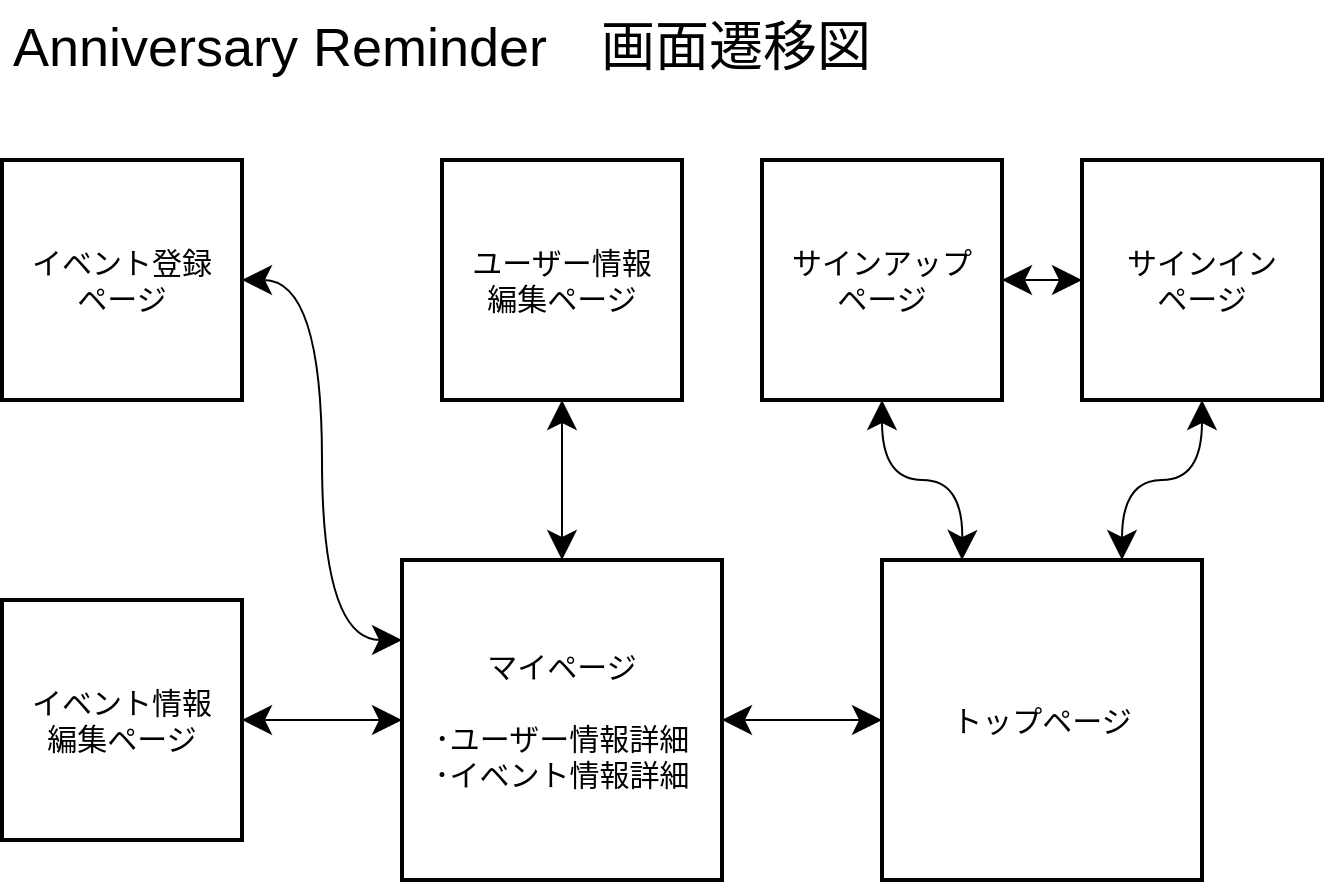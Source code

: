 <mxfile>
    <diagram id="xoH9y5_mHgNs-e37A60J" name="ページ1">
        <mxGraphModel dx="834" dy="627" grid="1" gridSize="10" guides="1" tooltips="1" connect="1" arrows="1" fold="1" page="1" pageScale="1" pageWidth="827" pageHeight="1169" math="0" shadow="0">
            <root>
                <mxCell id="0"/>
                <mxCell id="1" parent="0"/>
                <mxCell id="5" value="トップページ" style="whiteSpace=wrap;html=1;align=center;strokeWidth=2;fontSize=15;" vertex="1" parent="1">
                    <mxGeometry x="480" y="320" width="160" height="160" as="geometry"/>
                </mxCell>
                <mxCell id="24" style="edgeStyle=orthogonalEdgeStyle;rounded=0;jumpSize=6;orthogonalLoop=1;jettySize=auto;html=1;exitX=0.5;exitY=1;exitDx=0;exitDy=0;endSize=12;startArrow=classic;startFill=1;startSize=12;fontSize=15;curved=1;" edge="1" parent="1" source="7">
                    <mxGeometry relative="1" as="geometry">
                        <mxPoint x="520" y="320" as="targetPoint"/>
                    </mxGeometry>
                </mxCell>
                <mxCell id="26" style="edgeStyle=orthogonalEdgeStyle;rounded=0;jumpSize=6;orthogonalLoop=1;jettySize=auto;html=1;exitX=1;exitY=0.5;exitDx=0;exitDy=0;entryX=0;entryY=0.5;entryDx=0;entryDy=0;endSize=12;startArrow=classic;startFill=1;startSize=12;fontSize=15;" edge="1" parent="1" source="7" target="9">
                    <mxGeometry relative="1" as="geometry"/>
                </mxCell>
                <mxCell id="7" value="サインアップ&lt;br style=&quot;font-size: 15px;&quot;&gt;ページ" style="whiteSpace=wrap;html=1;align=center;strokeWidth=2;fontSize=15;" vertex="1" parent="1">
                    <mxGeometry x="420" y="120" width="120" height="120" as="geometry"/>
                </mxCell>
                <mxCell id="25" style="edgeStyle=orthogonalEdgeStyle;rounded=0;jumpSize=6;orthogonalLoop=1;jettySize=auto;html=1;exitX=0.5;exitY=1;exitDx=0;exitDy=0;entryX=0.75;entryY=0;entryDx=0;entryDy=0;endSize=12;startArrow=classic;startFill=1;startSize=12;fontSize=15;curved=1;" edge="1" parent="1" source="9" target="5">
                    <mxGeometry relative="1" as="geometry"/>
                </mxCell>
                <mxCell id="9" value="サインイン&lt;br style=&quot;font-size: 15px;&quot;&gt;ページ" style="whiteSpace=wrap;html=1;align=center;strokeWidth=2;fontSize=15;" vertex="1" parent="1">
                    <mxGeometry x="580" y="120" width="120" height="120" as="geometry"/>
                </mxCell>
                <mxCell id="32" style="edgeStyle=orthogonalEdgeStyle;rounded=0;jumpSize=6;orthogonalLoop=1;jettySize=auto;html=1;exitX=1;exitY=0.5;exitDx=0;exitDy=0;entryX=0;entryY=0.25;entryDx=0;entryDy=0;fontSize=15;startArrow=classic;startFill=1;startSize=12;endSize=12;curved=1;" edge="1" parent="1" source="11" target="20">
                    <mxGeometry relative="1" as="geometry"/>
                </mxCell>
                <mxCell id="11" value="イベント登録&lt;br style=&quot;font-size: 15px;&quot;&gt;ページ" style="whiteSpace=wrap;html=1;align=center;strokeWidth=2;fontSize=15;" vertex="1" parent="1">
                    <mxGeometry x="40" y="120" width="120" height="120" as="geometry"/>
                </mxCell>
                <mxCell id="33" style="edgeStyle=orthogonalEdgeStyle;rounded=0;jumpSize=6;orthogonalLoop=1;jettySize=auto;html=1;exitX=1;exitY=0.5;exitDx=0;exitDy=0;entryX=0;entryY=0.5;entryDx=0;entryDy=0;fontSize=15;startArrow=classic;startFill=1;startSize=12;endSize=12;" edge="1" parent="1" source="13" target="20">
                    <mxGeometry relative="1" as="geometry">
                        <Array as="points"/>
                    </mxGeometry>
                </mxCell>
                <mxCell id="13" value="イベント情報&lt;br style=&quot;font-size: 15px;&quot;&gt;編集ページ" style="whiteSpace=wrap;html=1;align=center;strokeWidth=2;fontSize=15;" vertex="1" parent="1">
                    <mxGeometry x="40" y="340" width="120" height="120" as="geometry"/>
                </mxCell>
                <mxCell id="28" style="edgeStyle=orthogonalEdgeStyle;rounded=0;jumpSize=6;orthogonalLoop=1;jettySize=auto;html=1;exitX=0.5;exitY=1;exitDx=0;exitDy=0;entryX=0.5;entryY=0;entryDx=0;entryDy=0;startArrow=classic;startFill=1;startSize=12;endSize=12;fontSize=15;" edge="1" parent="1" source="15" target="20">
                    <mxGeometry relative="1" as="geometry"/>
                </mxCell>
                <mxCell id="15" value="ユーザー情報&lt;br style=&quot;font-size: 15px;&quot;&gt;編集ページ" style="whiteSpace=wrap;html=1;align=center;strokeWidth=2;fontSize=15;" vertex="1" parent="1">
                    <mxGeometry x="260" y="120" width="120" height="120" as="geometry"/>
                </mxCell>
                <mxCell id="27" style="edgeStyle=orthogonalEdgeStyle;rounded=0;jumpSize=6;orthogonalLoop=1;jettySize=auto;html=1;exitX=1;exitY=0.5;exitDx=0;exitDy=0;entryX=0;entryY=0.5;entryDx=0;entryDy=0;startArrow=classic;startFill=1;startSize=12;endSize=12;fontSize=15;" edge="1" parent="1" source="20" target="5">
                    <mxGeometry relative="1" as="geometry"/>
                </mxCell>
                <mxCell id="20" value="マイページ&lt;br style=&quot;font-size: 15px;&quot;&gt;&lt;br style=&quot;font-size: 15px;&quot;&gt;･ユーザー情報詳細&lt;br style=&quot;font-size: 15px;&quot;&gt;･イベント情報詳細" style="whiteSpace=wrap;html=1;align=center;strokeWidth=2;fontSize=15;" vertex="1" parent="1">
                    <mxGeometry x="240" y="320" width="160" height="160" as="geometry"/>
                </mxCell>
                <mxCell id="21" value="Anniversary Reminder　画面遷移図" style="text;strokeColor=none;fillColor=none;spacingLeft=4;spacingRight=4;overflow=hidden;rotatable=0;points=[[0,0.5],[1,0.5]];portConstraint=eastwest;fontSize=27;align=center;strokeWidth=2;" vertex="1" parent="1">
                    <mxGeometry x="40" y="40" width="440" height="40" as="geometry"/>
                </mxCell>
            </root>
        </mxGraphModel>
    </diagram>
</mxfile>